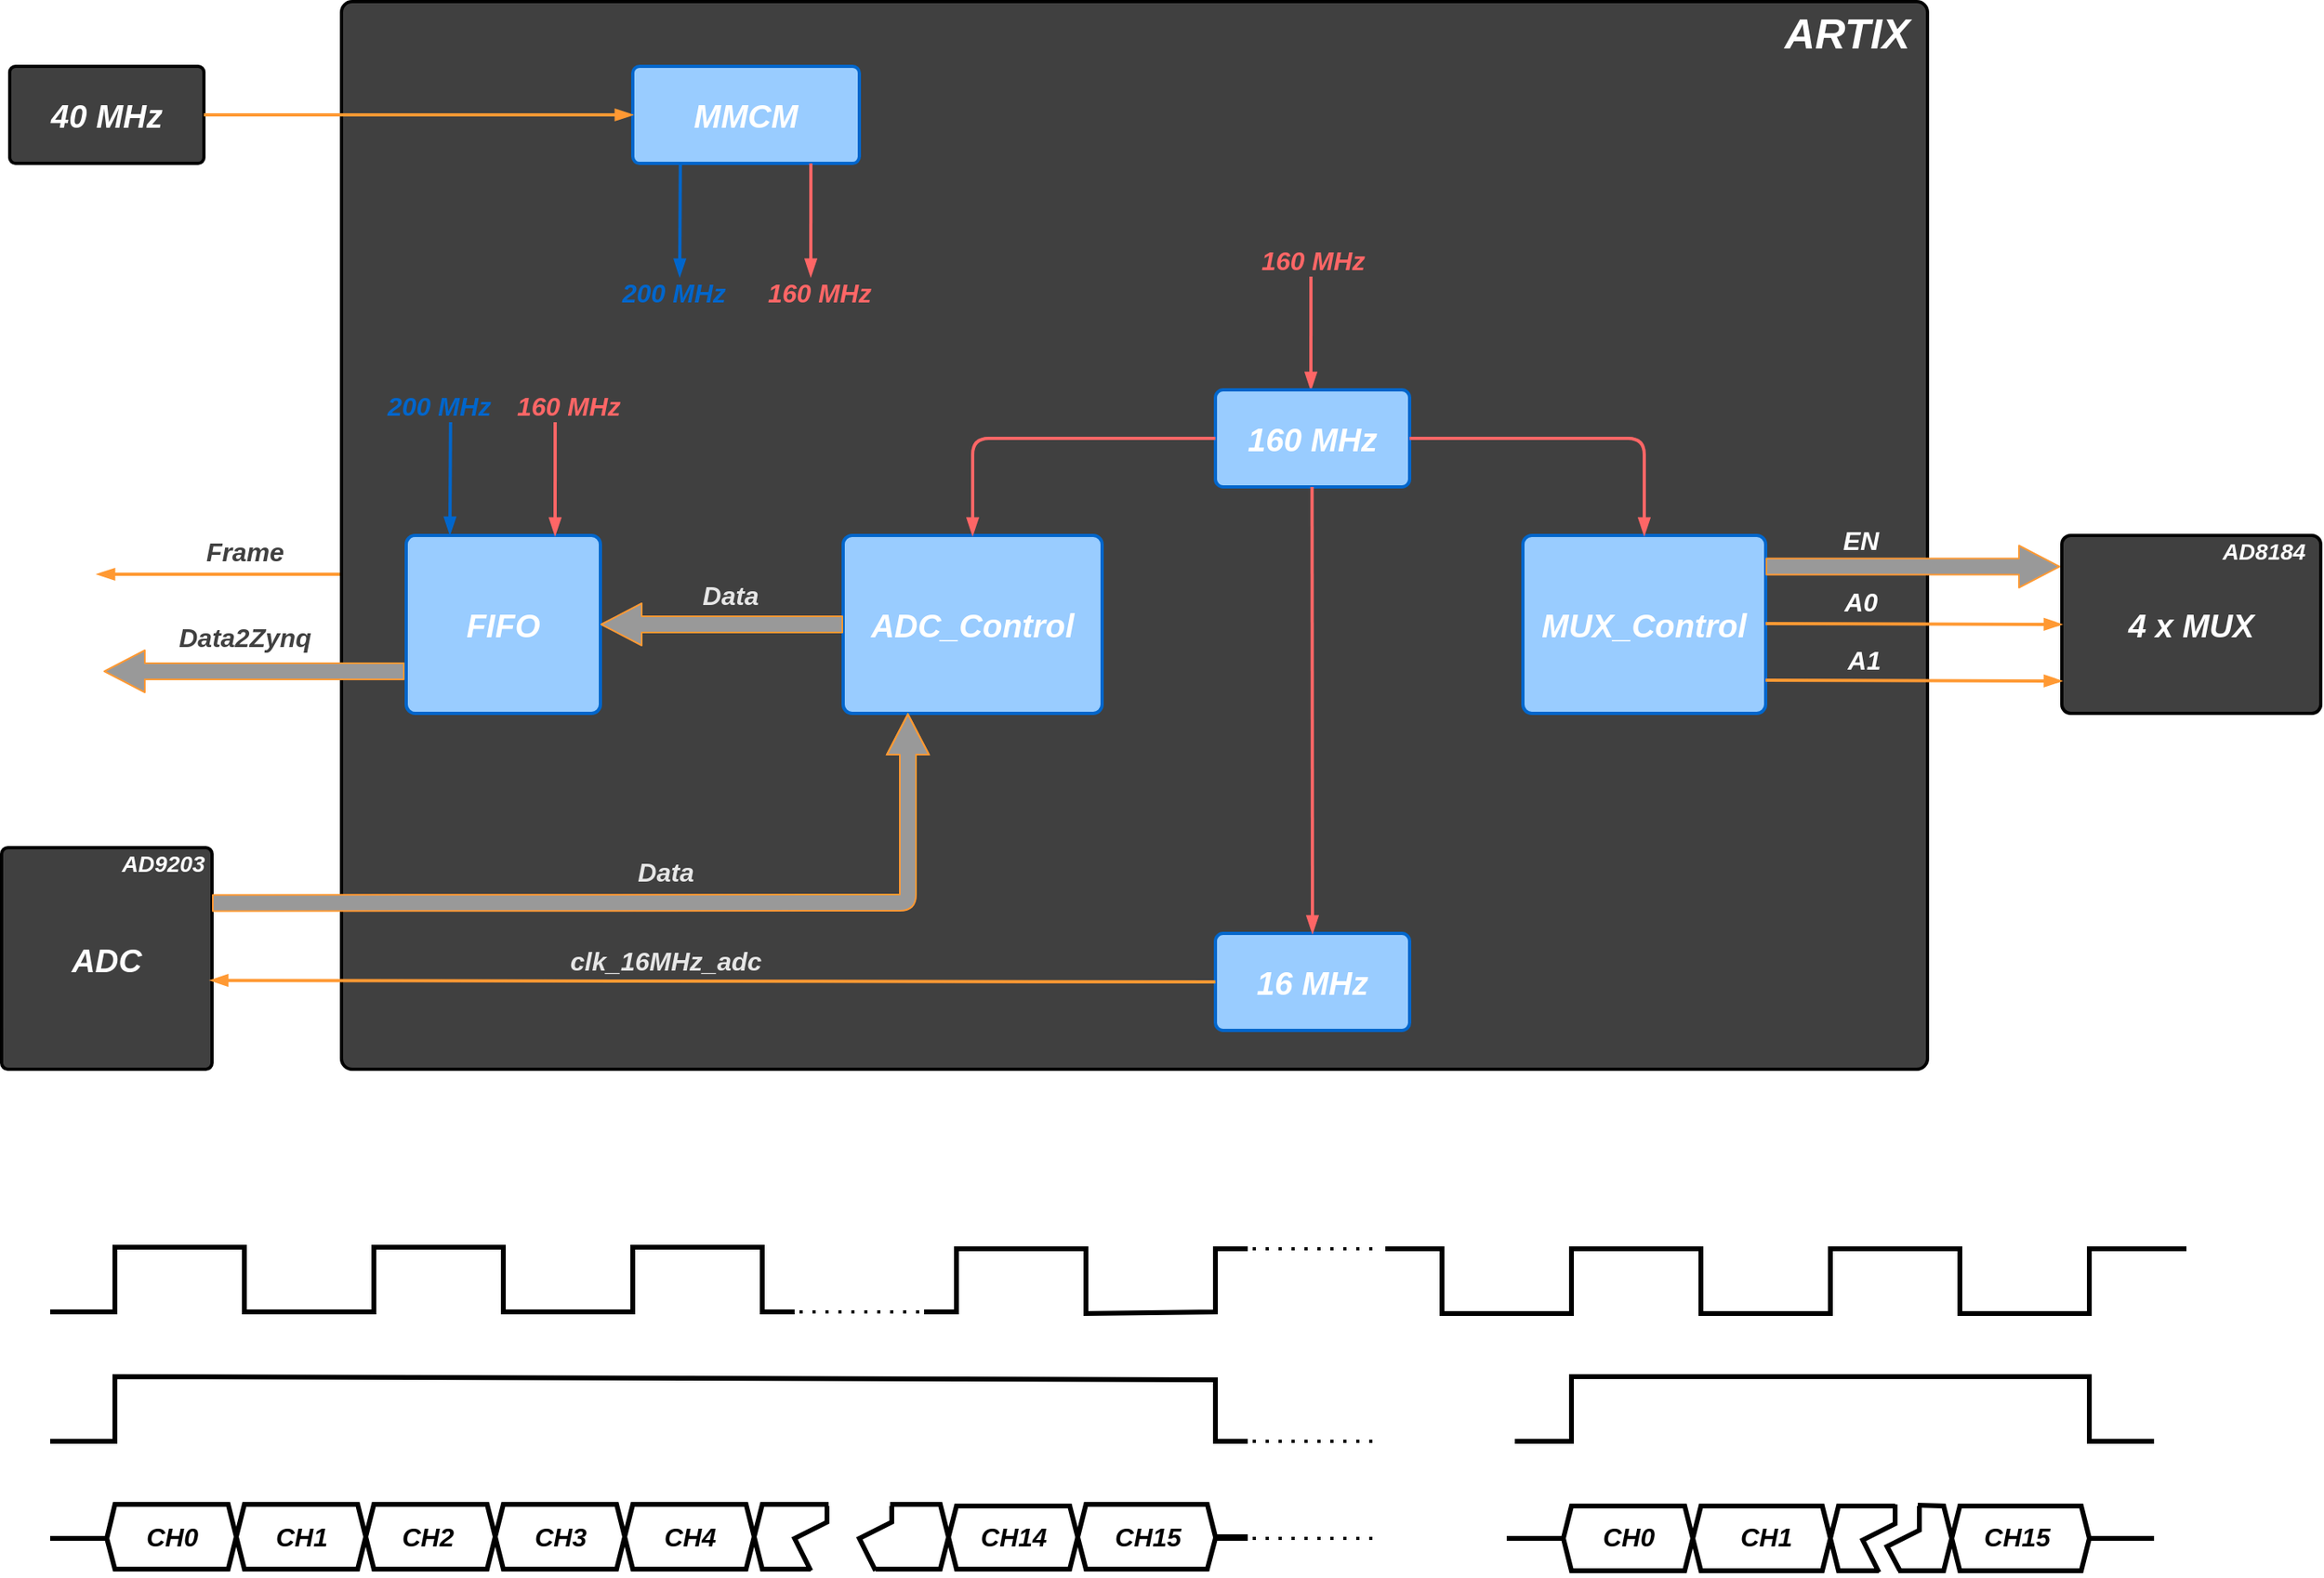 <mxfile version="13.6.5" type="github">
  <diagram name="Page-1" id="90a13364-a465-7bf4-72fc-28e22215d7a0">
    <mxGraphModel dx="356" dy="180" grid="1" gridSize="5" guides="1" tooltips="1" connect="1" arrows="1" fold="1" page="1" pageScale="1.5" pageWidth="1169" pageHeight="826" background="#ffffff" math="0" shadow="0">
      <root>
        <mxCell id="0" style=";html=1;" />
        <mxCell id="1" style=";html=1;" parent="0" />
        <mxCell id="dTF6DqdIlyTkAC6OraM3-1" value="" style="rounded=1;whiteSpace=wrap;html=1;arcSize=1;strokeWidth=2;fillColor=#404040;" vertex="1" parent="1">
          <mxGeometry x="340" y="270" width="980" height="660" as="geometry" />
        </mxCell>
        <mxCell id="dTF6DqdIlyTkAC6OraM3-2" value="&lt;font color=&quot;#ffffff&quot; size=&quot;1&quot;&gt;&lt;b&gt;&lt;i style=&quot;font-size: 20px&quot;&gt;MMCM&lt;/i&gt;&lt;/b&gt;&lt;/font&gt;" style="rounded=1;whiteSpace=wrap;html=1;strokeWidth=2;arcSize=7;fillColor=#99CCFF;strokeColor=#0066CC;" vertex="1" parent="1">
          <mxGeometry x="520" y="310" width="140" height="60" as="geometry" />
        </mxCell>
        <mxCell id="dTF6DqdIlyTkAC6OraM3-3" value="&lt;b&gt;&lt;font color=&quot;#ffffff&quot; size=&quot;1&quot;&gt;&lt;i style=&quot;font-size: 20px&quot;&gt;FIFO&lt;/i&gt;&lt;/font&gt;&lt;/b&gt;" style="rounded=1;whiteSpace=wrap;html=1;strokeWidth=2;glass=0;shadow=0;sketch=0;arcSize=5;strokeColor=#0066CC;fillColor=#99CCFF;" vertex="1" parent="1">
          <mxGeometry x="380" y="600" width="120" height="110" as="geometry" />
        </mxCell>
        <mxCell id="dTF6DqdIlyTkAC6OraM3-4" value="&lt;b&gt;&lt;font color=&quot;#ffffff&quot; size=&quot;1&quot;&gt;&lt;i style=&quot;font-size: 20px&quot;&gt;40 MHz&lt;/i&gt;&lt;/font&gt;&lt;/b&gt;" style="rounded=1;whiteSpace=wrap;html=1;arcSize=6;strokeWidth=2;fillColor=#404040;" vertex="1" parent="1">
          <mxGeometry x="135" y="310" width="120" height="60" as="geometry" />
        </mxCell>
        <mxCell id="dTF6DqdIlyTkAC6OraM3-5" value="&lt;b&gt;&lt;i&gt;&lt;font style=&quot;font-size: 20px&quot; color=&quot;#ffffff&quot;&gt;ADC&lt;/font&gt;&lt;/i&gt;&lt;/b&gt;" style="rounded=1;whiteSpace=wrap;html=1;strokeWidth=2;arcSize=3;fillColor=#404040;" vertex="1" parent="1">
          <mxGeometry x="130" y="793" width="130" height="137" as="geometry" />
        </mxCell>
        <mxCell id="dTF6DqdIlyTkAC6OraM3-6" value="&lt;b&gt;&lt;i&gt;&lt;font style=&quot;font-size: 20px&quot; color=&quot;#ffffff&quot;&gt;ADC_Control&lt;/font&gt;&lt;/i&gt;&lt;/b&gt;" style="rounded=1;whiteSpace=wrap;html=1;arcSize=5;fillColor=#99CCFF;strokeWidth=2;strokeColor=#0066CC;" vertex="1" parent="1">
          <mxGeometry x="650" y="600" width="160" height="110" as="geometry" />
        </mxCell>
        <mxCell id="dTF6DqdIlyTkAC6OraM3-7" value="&lt;font color=&quot;#ffffff&quot; size=&quot;1&quot;&gt;&lt;b&gt;&lt;i style=&quot;font-size: 20px&quot;&gt;MUX_Control&lt;/i&gt;&lt;/b&gt;&lt;/font&gt;" style="rounded=1;whiteSpace=wrap;html=1;strokeWidth=2;strokeColor=#0066CC;fillColor=#99CCFF;arcSize=5;" vertex="1" parent="1">
          <mxGeometry x="1070" y="600" width="150" height="110" as="geometry" />
        </mxCell>
        <mxCell id="dTF6DqdIlyTkAC6OraM3-8" value="&lt;b&gt;&lt;i&gt;&lt;font style=&quot;font-size: 20px&quot; color=&quot;#ffffff&quot;&gt;4 x MUX&lt;/font&gt;&lt;/i&gt;&lt;/b&gt;" style="rounded=1;whiteSpace=wrap;html=1;strokeWidth=2;arcSize=5;fillColor=#404040;" vertex="1" parent="1">
          <mxGeometry x="1403" y="600" width="160" height="110" as="geometry" />
        </mxCell>
        <mxCell id="dTF6DqdIlyTkAC6OraM3-10" value="" style="endArrow=blockThin;html=1;entryX=0;entryY=0.5;entryDx=0;entryDy=0;exitX=1;exitY=0.5;exitDx=0;exitDy=0;strokeWidth=2;endFill=1;strokeColor=#FF9933;" edge="1" parent="1" source="dTF6DqdIlyTkAC6OraM3-4" target="dTF6DqdIlyTkAC6OraM3-2">
          <mxGeometry width="50" height="50" relative="1" as="geometry">
            <mxPoint x="700" y="590" as="sourcePoint" />
            <mxPoint x="750" y="540" as="targetPoint" />
          </mxGeometry>
        </mxCell>
        <mxCell id="dTF6DqdIlyTkAC6OraM3-14" value="" style="endArrow=blockThin;html=1;strokeWidth=2;rounded=1;jumpSize=0;endFill=1;exitX=0.21;exitY=1.009;exitDx=0;exitDy=0;exitPerimeter=0;strokeColor=#0066CC;" edge="1" parent="1" source="dTF6DqdIlyTkAC6OraM3-2">
          <mxGeometry width="50" height="50" relative="1" as="geometry">
            <mxPoint x="550" y="373" as="sourcePoint" />
            <mxPoint x="549" y="440" as="targetPoint" />
          </mxGeometry>
        </mxCell>
        <mxCell id="dTF6DqdIlyTkAC6OraM3-15" value="" style="endArrow=blockThin;html=1;endFill=1;strokeWidth=2;exitX=0.786;exitY=1;exitDx=0;exitDy=0;exitPerimeter=0;fillColor=#f8cecc;strokeColor=#FF6666;" edge="1" parent="1" source="dTF6DqdIlyTkAC6OraM3-2">
          <mxGeometry width="50" height="50" relative="1" as="geometry">
            <mxPoint x="680" y="390" as="sourcePoint" />
            <mxPoint x="630" y="440" as="targetPoint" />
          </mxGeometry>
        </mxCell>
        <mxCell id="dTF6DqdIlyTkAC6OraM3-16" value="&lt;b&gt;&lt;font style=&quot;font-size: 16px&quot; color=&quot;#0066cc&quot;&gt;&lt;i&gt;200 MHz&lt;/i&gt;&lt;/font&gt;&lt;/b&gt;" style="text;html=1;align=center;verticalAlign=middle;resizable=0;points=[];autosize=1;" vertex="1" parent="1">
          <mxGeometry x="505" y="440" width="80" height="20" as="geometry" />
        </mxCell>
        <mxCell id="dTF6DqdIlyTkAC6OraM3-17" value="&lt;font color=&quot;#ff6666&quot; size=&quot;1&quot;&gt;&lt;b style=&quot;font-size: 16px&quot;&gt;&lt;i&gt;160 MHz&lt;/i&gt;&lt;/b&gt;&lt;/font&gt;" style="text;html=1;align=center;verticalAlign=middle;resizable=0;points=[];autosize=1;" vertex="1" parent="1">
          <mxGeometry x="595" y="440" width="80" height="20" as="geometry" />
        </mxCell>
        <mxCell id="dTF6DqdIlyTkAC6OraM3-18" value="" style="endArrow=blockThin;html=1;strokeWidth=2;rounded=1;jumpSize=0;endFill=1;exitX=0.21;exitY=1.009;exitDx=0;exitDy=0;exitPerimeter=0;strokeColor=#0066CC;" edge="1" parent="1">
          <mxGeometry width="50" height="50" relative="1" as="geometry">
            <mxPoint x="407.4" y="530" as="sourcePoint" />
            <mxPoint x="407.0" y="599.46" as="targetPoint" />
          </mxGeometry>
        </mxCell>
        <mxCell id="dTF6DqdIlyTkAC6OraM3-19" value="" style="endArrow=blockThin;html=1;endFill=1;strokeWidth=2;exitX=0.786;exitY=1;exitDx=0;exitDy=0;exitPerimeter=0;fillColor=#f8cecc;strokeColor=#FF6666;" edge="1" parent="1">
          <mxGeometry width="50" height="50" relative="1" as="geometry">
            <mxPoint x="472.04" y="530" as="sourcePoint" />
            <mxPoint x="472" y="600" as="targetPoint" />
          </mxGeometry>
        </mxCell>
        <mxCell id="dTF6DqdIlyTkAC6OraM3-20" value="&lt;b&gt;&lt;font style=&quot;font-size: 16px&quot; color=&quot;#0066cc&quot;&gt;&lt;i&gt;200 MHz&lt;/i&gt;&lt;/font&gt;&lt;/b&gt;" style="text;html=1;align=center;verticalAlign=middle;resizable=0;points=[];autosize=1;" vertex="1" parent="1">
          <mxGeometry x="360" y="510" width="80" height="20" as="geometry" />
        </mxCell>
        <mxCell id="dTF6DqdIlyTkAC6OraM3-21" value="&lt;font color=&quot;#ff6666&quot; size=&quot;1&quot;&gt;&lt;b style=&quot;font-size: 16px&quot;&gt;&lt;i&gt;160 MHz&lt;/i&gt;&lt;/b&gt;&lt;/font&gt;" style="text;html=1;align=center;verticalAlign=middle;resizable=0;points=[];autosize=1;" vertex="1" parent="1">
          <mxGeometry x="440" y="510" width="80" height="20" as="geometry" />
        </mxCell>
        <mxCell id="dTF6DqdIlyTkAC6OraM3-24" value="&lt;b&gt;&lt;i&gt;&lt;font style=&quot;font-size: 16px&quot; color=&quot;#e6e6e6&quot;&gt;Data&lt;/font&gt;&lt;/i&gt;&lt;/b&gt;" style="text;html=1;align=center;verticalAlign=middle;resizable=0;points=[];autosize=1;" vertex="1" parent="1">
          <mxGeometry x="555" y="627" width="50" height="20" as="geometry" />
        </mxCell>
        <mxCell id="dTF6DqdIlyTkAC6OraM3-26" value="" style="endArrow=blockThin;html=1;endFill=1;strokeWidth=2;exitX=0.786;exitY=1;exitDx=0;exitDy=0;exitPerimeter=0;fillColor=#f8cecc;strokeColor=#FF6666;" edge="1" parent="1">
          <mxGeometry width="50" height="50" relative="1" as="geometry">
            <mxPoint x="939.04" y="440" as="sourcePoint" />
            <mxPoint x="939" y="510" as="targetPoint" />
          </mxGeometry>
        </mxCell>
        <mxCell id="dTF6DqdIlyTkAC6OraM3-28" value="&lt;b&gt;&lt;i&gt;&lt;font style=&quot;font-size: 20px&quot; color=&quot;#ffffff&quot;&gt;160 MHz&lt;/font&gt;&lt;/i&gt;&lt;/b&gt;" style="rounded=1;whiteSpace=wrap;html=1;shadow=0;glass=0;sketch=0;strokeWidth=2;arcSize=8;fillColor=#99CCFF;strokeColor=#0066CC;" vertex="1" parent="1">
          <mxGeometry x="880" y="510" width="120" height="60" as="geometry" />
        </mxCell>
        <mxCell id="dTF6DqdIlyTkAC6OraM3-29" value="" style="endArrow=blockThin;html=1;endFill=1;strokeWidth=2;exitX=0;exitY=0.5;exitDx=0;exitDy=0;fillColor=#f8cecc;strokeColor=#FF6666;entryX=0.5;entryY=0;entryDx=0;entryDy=0;" edge="1" parent="1" source="dTF6DqdIlyTkAC6OraM3-28" target="dTF6DqdIlyTkAC6OraM3-6">
          <mxGeometry width="50" height="50" relative="1" as="geometry">
            <mxPoint x="910.04" y="570" as="sourcePoint" />
            <mxPoint x="850" y="651" as="targetPoint" />
            <Array as="points">
              <mxPoint x="730" y="540" />
            </Array>
          </mxGeometry>
        </mxCell>
        <mxCell id="dTF6DqdIlyTkAC6OraM3-30" value="" style="endArrow=blockThin;html=1;endFill=1;strokeWidth=2;exitX=1;exitY=0.5;exitDx=0;exitDy=0;fillColor=#f8cecc;strokeColor=#FF6666;entryX=0.5;entryY=0;entryDx=0;entryDy=0;" edge="1" parent="1" source="dTF6DqdIlyTkAC6OraM3-28" target="dTF6DqdIlyTkAC6OraM3-7">
          <mxGeometry width="50" height="50" relative="1" as="geometry">
            <mxPoint x="1160" y="540" as="sourcePoint" />
            <mxPoint x="1010" y="600" as="targetPoint" />
            <Array as="points">
              <mxPoint x="1145" y="540" />
            </Array>
          </mxGeometry>
        </mxCell>
        <mxCell id="dTF6DqdIlyTkAC6OraM3-31" value="&lt;b&gt;&lt;i&gt;&lt;font style=&quot;font-size: 20px&quot; color=&quot;#ffffff&quot;&gt;16 MHz&lt;/font&gt;&lt;/i&gt;&lt;/b&gt;" style="rounded=1;whiteSpace=wrap;html=1;shadow=0;glass=0;sketch=0;strokeWidth=2;arcSize=8;fillColor=#99CCFF;strokeColor=#0066CC;" vertex="1" parent="1">
          <mxGeometry x="880" y="846" width="120" height="60" as="geometry" />
        </mxCell>
        <mxCell id="dTF6DqdIlyTkAC6OraM3-32" value="" style="endArrow=blockThin;html=1;endFill=1;strokeWidth=2;exitX=0.786;exitY=1;exitDx=0;exitDy=0;exitPerimeter=0;fillColor=#f8cecc;strokeColor=#FF6666;entryX=0.5;entryY=0;entryDx=0;entryDy=0;" edge="1" parent="1" target="dTF6DqdIlyTkAC6OraM3-31">
          <mxGeometry width="50" height="50" relative="1" as="geometry">
            <mxPoint x="939.71" y="570" as="sourcePoint" />
            <mxPoint x="939.67" y="640" as="targetPoint" />
          </mxGeometry>
        </mxCell>
        <mxCell id="dTF6DqdIlyTkAC6OraM3-33" value="" style="endArrow=blockThin;html=1;endFill=1;strokeWidth=2;exitX=0;exitY=0.5;exitDx=0;exitDy=0;fillColor=#f8cecc;entryX=0.992;entryY=0.599;entryDx=0;entryDy=0;entryPerimeter=0;strokeColor=#FF9933;" edge="1" parent="1" source="dTF6DqdIlyTkAC6OraM3-31" target="dTF6DqdIlyTkAC6OraM3-5">
          <mxGeometry width="50" height="50" relative="1" as="geometry">
            <mxPoint x="740" y="710" as="sourcePoint" />
            <mxPoint x="300" y="873" as="targetPoint" />
          </mxGeometry>
        </mxCell>
        <mxCell id="dTF6DqdIlyTkAC6OraM3-34" value="&lt;font color=&quot;#e6e6e6&quot; size=&quot;1&quot;&gt;&lt;b&gt;&lt;i style=&quot;font-size: 16px&quot;&gt;clk_16MHz_adc&lt;/i&gt;&lt;/b&gt;&lt;/font&gt;" style="text;html=1;align=center;verticalAlign=middle;resizable=0;points=[];autosize=1;" vertex="1" parent="1">
          <mxGeometry x="475" y="853" width="130" height="20" as="geometry" />
        </mxCell>
        <mxCell id="dTF6DqdIlyTkAC6OraM3-35" value="&lt;b&gt;&lt;i&gt;&lt;font style=&quot;font-size: 16px&quot; color=&quot;#e6e6e6&quot;&gt;Data&lt;/font&gt;&lt;/i&gt;&lt;/b&gt;" style="text;html=1;align=center;verticalAlign=middle;resizable=0;points=[];autosize=1;" vertex="1" parent="1">
          <mxGeometry x="515" y="798" width="50" height="20" as="geometry" />
        </mxCell>
        <mxCell id="dTF6DqdIlyTkAC6OraM3-36" value="&lt;b&gt;&lt;i&gt;&lt;font style=&quot;font-size: 14px&quot; color=&quot;#ffffff&quot;&gt;AD8184&lt;/font&gt;&lt;/i&gt;&lt;/b&gt;" style="text;html=1;strokeColor=none;fillColor=none;align=center;verticalAlign=middle;whiteSpace=wrap;rounded=0;shadow=0;glass=0;sketch=0;" vertex="1" parent="1">
          <mxGeometry x="1493" y="600" width="70" height="20" as="geometry" />
        </mxCell>
        <mxCell id="dTF6DqdIlyTkAC6OraM3-38" value="&lt;b&gt;&lt;i&gt;&lt;font style=&quot;font-size: 14px&quot; color=&quot;#ffffff&quot;&gt;AD9203&lt;/font&gt;&lt;/i&gt;&lt;/b&gt;" style="text;html=1;strokeColor=none;fillColor=none;align=center;verticalAlign=middle;whiteSpace=wrap;rounded=0;shadow=0;glass=0;sketch=0;" vertex="1" parent="1">
          <mxGeometry x="200" y="793" width="60" height="20" as="geometry" />
        </mxCell>
        <mxCell id="dTF6DqdIlyTkAC6OraM3-39" value="&lt;font color=&quot;#ff6666&quot; size=&quot;1&quot;&gt;&lt;b style=&quot;font-size: 16px&quot;&gt;&lt;i&gt;160 MHz&lt;/i&gt;&lt;/b&gt;&lt;/font&gt;" style="text;html=1;align=center;verticalAlign=middle;resizable=0;points=[];autosize=1;" vertex="1" parent="1">
          <mxGeometry x="900" y="420" width="80" height="20" as="geometry" />
        </mxCell>
        <mxCell id="dTF6DqdIlyTkAC6OraM3-41" value="" style="endArrow=blockThin;html=1;endFill=1;strokeWidth=2;fillColor=#f8cecc;exitX=1;exitY=0.164;exitDx=0;exitDy=0;exitPerimeter=0;entryX=0;entryY=0.5;entryDx=0;entryDy=0;strokeColor=#FF9933;" edge="1" parent="1" target="dTF6DqdIlyTkAC6OraM3-8">
          <mxGeometry width="50" height="50" relative="1" as="geometry">
            <mxPoint x="1220" y="654.5" as="sourcePoint" />
            <mxPoint x="1400" y="655" as="targetPoint" />
          </mxGeometry>
        </mxCell>
        <mxCell id="dTF6DqdIlyTkAC6OraM3-43" value="&lt;b&gt;&lt;i&gt;&lt;font style=&quot;font-size: 16px&quot; color=&quot;#ffffff&quot;&gt;EN&lt;/font&gt;&lt;/i&gt;&lt;/b&gt;" style="text;html=1;strokeColor=none;fillColor=none;align=center;verticalAlign=middle;whiteSpace=wrap;rounded=0;shadow=0;glass=0;sketch=0;" vertex="1" parent="1">
          <mxGeometry x="1259" y="593" width="40" height="20" as="geometry" />
        </mxCell>
        <mxCell id="dTF6DqdIlyTkAC6OraM3-44" value="&lt;b&gt;&lt;i&gt;&lt;font style=&quot;font-size: 16px&quot; color=&quot;#ffffff&quot;&gt;A0&lt;/font&gt;&lt;/i&gt;&lt;/b&gt;" style="text;html=1;strokeColor=none;fillColor=none;align=center;verticalAlign=middle;whiteSpace=wrap;rounded=0;shadow=0;glass=0;sketch=0;" vertex="1" parent="1">
          <mxGeometry x="1259" y="631" width="40" height="20" as="geometry" />
        </mxCell>
        <mxCell id="dTF6DqdIlyTkAC6OraM3-45" value="&lt;b&gt;&lt;i&gt;&lt;font style=&quot;font-size: 16px&quot; color=&quot;#ffffff&quot;&gt;A1&lt;/font&gt;&lt;/i&gt;&lt;/b&gt;" style="text;html=1;strokeColor=none;fillColor=none;align=center;verticalAlign=middle;whiteSpace=wrap;rounded=0;shadow=0;glass=0;sketch=0;" vertex="1" parent="1">
          <mxGeometry x="1261" y="667" width="40" height="20" as="geometry" />
        </mxCell>
        <mxCell id="dTF6DqdIlyTkAC6OraM3-48" value="" style="endArrow=blockThin;html=1;endFill=1;strokeWidth=2;fillColor=#f8cecc;exitX=1;exitY=0.164;exitDx=0;exitDy=0;exitPerimeter=0;entryX=0;entryY=0.5;entryDx=0;entryDy=0;strokeColor=#FF9933;" edge="1" parent="1">
          <mxGeometry width="50" height="50" relative="1" as="geometry">
            <mxPoint x="1220" y="689.5" as="sourcePoint" />
            <mxPoint x="1403" y="690" as="targetPoint" />
          </mxGeometry>
        </mxCell>
        <mxCell id="dTF6DqdIlyTkAC6OraM3-52" value="&lt;b&gt;&lt;i&gt;&lt;font style=&quot;font-size: 16px&quot; color=&quot;#404040&quot;&gt;Data2Zynq&lt;/font&gt;&lt;/i&gt;&lt;/b&gt;" style="text;html=1;align=center;verticalAlign=middle;resizable=0;points=[];autosize=1;" vertex="1" parent="1">
          <mxGeometry x="234" y="653" width="92" height="19" as="geometry" />
        </mxCell>
        <mxCell id="dTF6DqdIlyTkAC6OraM3-61" value="&lt;font color=&quot;#ffffff&quot; size=&quot;1&quot;&gt;&lt;i style=&quot;font-size: 26px&quot;&gt;ARTIX&lt;/i&gt;&lt;/font&gt;" style="text;strokeColor=none;fillColor=none;html=1;fontSize=24;fontStyle=1;verticalAlign=middle;align=center;rounded=1;shadow=0;glass=0;dashed=1;dashPattern=1 1;sketch=0;" vertex="1" parent="1">
          <mxGeometry x="1220" y="270" width="100" height="40" as="geometry" />
        </mxCell>
        <mxCell id="dTF6DqdIlyTkAC6OraM3-63" value="" style="endArrow=blockThin;html=1;strokeWidth=2;exitX=0;exitY=0.5;exitDx=0;exitDy=0;endFill=1;strokeColor=#FF9933;" edge="1" parent="1">
          <mxGeometry width="50" height="50" relative="1" as="geometry">
            <mxPoint x="339" y="624" as="sourcePoint" />
            <mxPoint x="189" y="624" as="targetPoint" />
          </mxGeometry>
        </mxCell>
        <mxCell id="dTF6DqdIlyTkAC6OraM3-65" value="" style="shape=flexArrow;endArrow=block;html=1;strokeWidth=1;exitX=1;exitY=0.25;exitDx=0;exitDy=0;entryX=0.25;entryY=1;entryDx=0;entryDy=0;sketch=0;shadow=0;endFill=0;startArrow=none;startFill=0;endWidth=15;endSize=8;fillColor=#999999;strokeColor=#FF9933;" edge="1" parent="1" source="dTF6DqdIlyTkAC6OraM3-5" target="dTF6DqdIlyTkAC6OraM3-6">
          <mxGeometry width="50" height="50" relative="1" as="geometry">
            <mxPoint x="666" y="891" as="sourcePoint" />
            <mxPoint x="806" y="759" as="targetPoint" />
            <Array as="points">
              <mxPoint x="690" y="827" />
            </Array>
          </mxGeometry>
        </mxCell>
        <mxCell id="dTF6DqdIlyTkAC6OraM3-66" value="" style="shape=flexArrow;endArrow=block;html=1;strokeWidth=1;exitX=1;exitY=0.25;exitDx=0;exitDy=0;sketch=0;shadow=0;endFill=0;startArrow=none;startFill=0;endWidth=15;endSize=8;entryX=-0.006;entryY=0.175;entryDx=0;entryDy=0;entryPerimeter=0;strokeColor=#FF9933;fillColor=#999999;" edge="1" parent="1" target="dTF6DqdIlyTkAC6OraM3-8">
          <mxGeometry width="50" height="50" relative="1" as="geometry">
            <mxPoint x="1220" y="619.25" as="sourcePoint" />
            <mxPoint x="1378" y="546" as="targetPoint" />
            <Array as="points" />
          </mxGeometry>
        </mxCell>
        <mxCell id="dTF6DqdIlyTkAC6OraM3-67" value="" style="shape=flexArrow;endArrow=block;html=1;strokeWidth=1;exitX=0;exitY=0.5;exitDx=0;exitDy=0;sketch=0;shadow=0;endFill=0;startArrow=none;startFill=0;endWidth=15;endSize=8;entryX=1;entryY=0.5;entryDx=0;entryDy=0;fillColor=#999999;strokeColor=#FF9933;" edge="1" parent="1" source="dTF6DqdIlyTkAC6OraM3-6" target="dTF6DqdIlyTkAC6OraM3-3">
          <mxGeometry width="50" height="50" relative="1" as="geometry">
            <mxPoint x="520" y="695" as="sourcePoint" />
            <mxPoint x="702.04" y="695" as="targetPoint" />
            <Array as="points" />
          </mxGeometry>
        </mxCell>
        <mxCell id="dTF6DqdIlyTkAC6OraM3-68" value="" style="shape=flexArrow;endArrow=block;html=1;strokeWidth=1;sketch=0;shadow=0;endFill=0;startArrow=none;startFill=0;endWidth=15;endSize=8;fillColor=#999999;strokeColor=#FF9933;" edge="1" parent="1">
          <mxGeometry width="50" height="50" relative="1" as="geometry">
            <mxPoint x="379" y="684" as="sourcePoint" />
            <mxPoint x="193" y="684" as="targetPoint" />
            <Array as="points" />
          </mxGeometry>
        </mxCell>
        <mxCell id="dTF6DqdIlyTkAC6OraM3-70" value="&lt;font color=&quot;#404040&quot;&gt;&lt;span style=&quot;font-size: 16px&quot;&gt;&lt;b&gt;&lt;i&gt;Frame&lt;br&gt;&lt;/i&gt;&lt;/b&gt;&lt;/span&gt;&lt;/font&gt;" style="text;html=1;align=center;verticalAlign=middle;resizable=0;points=[];autosize=1;" vertex="1" parent="1">
          <mxGeometry x="251" y="600" width="58" height="19" as="geometry" />
        </mxCell>
        <mxCell id="dTF6DqdIlyTkAC6OraM3-80" value="" style="endArrow=none;html=1;strokeWidth=3;fontSize=16;endFill=0;shadow=0;fillColor=#999999;jumpStyle=gap;sketch=0;rounded=0;" edge="1" parent="1">
          <mxGeometry width="50" height="50" relative="1" as="geometry">
            <mxPoint x="160" y="1080" as="sourcePoint" />
            <mxPoint x="620" y="1080" as="targetPoint" />
            <Array as="points">
              <mxPoint x="200" y="1080" />
              <mxPoint x="200" y="1040" />
              <mxPoint x="240" y="1040" />
              <mxPoint x="280" y="1040" />
              <mxPoint x="280" y="1080" />
              <mxPoint x="320" y="1080" />
              <mxPoint x="360" y="1080" />
              <mxPoint x="360" y="1040" />
              <mxPoint x="400" y="1040" />
              <mxPoint x="440" y="1040" />
              <mxPoint x="440" y="1080" />
              <mxPoint x="520" y="1080" />
              <mxPoint x="520" y="1040" />
              <mxPoint x="560" y="1040" />
              <mxPoint x="600" y="1040" />
              <mxPoint x="600" y="1080" />
              <mxPoint x="620" y="1080" />
            </Array>
          </mxGeometry>
        </mxCell>
        <mxCell id="dTF6DqdIlyTkAC6OraM3-81" value="" style="endArrow=none;html=1;strokeColor=#000000;strokeWidth=3;fontSize=16;rounded=0;shadow=0;fillColor=#999999;" edge="1" parent="1">
          <mxGeometry width="50" height="50" relative="1" as="geometry">
            <mxPoint x="160" y="1160" as="sourcePoint" />
            <mxPoint x="900" y="1160" as="targetPoint" />
            <Array as="points">
              <mxPoint x="200" y="1160" />
              <mxPoint x="200" y="1120" />
              <mxPoint x="880" y="1122" />
              <mxPoint x="880" y="1160" />
            </Array>
          </mxGeometry>
        </mxCell>
        <mxCell id="dTF6DqdIlyTkAC6OraM3-83" value="" style="endArrow=none;html=1;strokeColor=#000000;strokeWidth=3;fontSize=16;rounded=0;shadow=0;fillColor=#999999;" edge="1" parent="1">
          <mxGeometry width="50" height="50" relative="1" as="geometry">
            <mxPoint x="160" y="1220" as="sourcePoint" />
            <mxPoint x="641" y="1199" as="targetPoint" />
            <Array as="points">
              <mxPoint x="195" y="1220" />
              <mxPoint x="200" y="1239" />
              <mxPoint x="220" y="1239" />
              <mxPoint x="270" y="1239" />
              <mxPoint x="280" y="1199" />
              <mxPoint x="350" y="1199" />
              <mxPoint x="360" y="1239" />
              <mxPoint x="430" y="1239" />
              <mxPoint x="440" y="1199" />
              <mxPoint x="510" y="1199" />
              <mxPoint x="520" y="1239" />
              <mxPoint x="590" y="1239" />
              <mxPoint x="600" y="1199" />
            </Array>
          </mxGeometry>
        </mxCell>
        <mxCell id="dTF6DqdIlyTkAC6OraM3-84" value="" style="endArrow=none;html=1;strokeColor=#000000;strokeWidth=3;fontSize=16;rounded=0;shadow=0;fillColor=#999999;" edge="1" parent="1">
          <mxGeometry width="50" height="50" relative="1" as="geometry">
            <mxPoint x="160" y="1220" as="sourcePoint" />
            <mxPoint x="630" y="1239" as="targetPoint" />
            <Array as="points">
              <mxPoint x="195" y="1220" />
              <mxPoint x="200" y="1199" />
              <mxPoint x="270" y="1199" />
              <mxPoint x="280" y="1239" />
              <mxPoint x="350" y="1239" />
              <mxPoint x="360" y="1199" />
              <mxPoint x="430" y="1199" />
              <mxPoint x="440" y="1239" />
              <mxPoint x="510" y="1239" />
              <mxPoint x="520" y="1199" />
              <mxPoint x="590" y="1199" />
              <mxPoint x="600" y="1239" />
              <mxPoint x="630" y="1239" />
            </Array>
          </mxGeometry>
        </mxCell>
        <mxCell id="dTF6DqdIlyTkAC6OraM3-89" value="&lt;b&gt;&lt;i&gt;&lt;font style=&quot;font-size: 16px&quot;&gt;CH0&lt;/font&gt;&lt;/i&gt;&lt;/b&gt;" style="text;html=1;align=center;verticalAlign=middle;resizable=0;points=[];autosize=1;" vertex="1" parent="1">
          <mxGeometry x="210" y="1209" width="50" height="20" as="geometry" />
        </mxCell>
        <mxCell id="dTF6DqdIlyTkAC6OraM3-90" value="&lt;b&gt;&lt;i&gt;&lt;font style=&quot;font-size: 16px&quot;&gt;CH1&lt;/font&gt;&lt;/i&gt;&lt;/b&gt;" style="text;html=1;align=center;verticalAlign=middle;resizable=0;points=[];autosize=1;" vertex="1" parent="1">
          <mxGeometry x="290" y="1209" width="50" height="20" as="geometry" />
        </mxCell>
        <mxCell id="dTF6DqdIlyTkAC6OraM3-91" value="&lt;b&gt;&lt;i&gt;&lt;font style=&quot;font-size: 16px&quot;&gt;CH2&lt;/font&gt;&lt;/i&gt;&lt;/b&gt;" style="text;html=1;align=center;verticalAlign=middle;resizable=0;points=[];autosize=1;" vertex="1" parent="1">
          <mxGeometry x="368" y="1209" width="50" height="20" as="geometry" />
        </mxCell>
        <mxCell id="dTF6DqdIlyTkAC6OraM3-92" value="&lt;b&gt;&lt;i&gt;&lt;font style=&quot;font-size: 16px&quot;&gt;CH3&lt;/font&gt;&lt;/i&gt;&lt;/b&gt;" style="text;html=1;align=center;verticalAlign=middle;resizable=0;points=[];autosize=1;" vertex="1" parent="1">
          <mxGeometry x="450" y="1209" width="50" height="20" as="geometry" />
        </mxCell>
        <mxCell id="dTF6DqdIlyTkAC6OraM3-93" value="&lt;b&gt;&lt;i&gt;&lt;font style=&quot;font-size: 16px&quot;&gt;CH4&lt;/font&gt;&lt;/i&gt;&lt;/b&gt;" style="text;html=1;align=center;verticalAlign=middle;resizable=0;points=[];autosize=1;" vertex="1" parent="1">
          <mxGeometry x="530" y="1209" width="50" height="20" as="geometry" />
        </mxCell>
        <mxCell id="dTF6DqdIlyTkAC6OraM3-95" value="" style="endArrow=none;html=1;shadow=0;strokeWidth=3;fillColor=#999999;rounded=0;" edge="1" parent="1">
          <mxGeometry width="50" height="50" relative="1" as="geometry">
            <mxPoint x="630" y="1240" as="sourcePoint" />
            <mxPoint x="640" y="1200" as="targetPoint" />
            <Array as="points">
              <mxPoint x="620" y="1220" />
              <mxPoint x="640" y="1210" />
            </Array>
          </mxGeometry>
        </mxCell>
        <mxCell id="dTF6DqdIlyTkAC6OraM3-96" value="" style="endArrow=none;dashed=1;html=1;dashPattern=1 3;strokeWidth=2;shadow=0;fillColor=#999999;" edge="1" parent="1">
          <mxGeometry width="50" height="50" relative="1" as="geometry">
            <mxPoint x="623" y="1080" as="sourcePoint" />
            <mxPoint x="700" y="1080" as="targetPoint" />
          </mxGeometry>
        </mxCell>
        <mxCell id="dTF6DqdIlyTkAC6OraM3-97" value="" style="endArrow=none;html=1;shadow=0;strokeColor=#000000;strokeWidth=3;fillColor=#999999;rounded=0;" edge="1" parent="1">
          <mxGeometry width="50" height="50" relative="1" as="geometry">
            <mxPoint x="700" y="1080" as="sourcePoint" />
            <mxPoint x="900" y="1041" as="targetPoint" />
            <Array as="points">
              <mxPoint x="720" y="1080" />
              <mxPoint x="720" y="1041" />
              <mxPoint x="800" y="1041" />
              <mxPoint x="800" y="1081" />
              <mxPoint x="880" y="1080" />
              <mxPoint x="880" y="1041" />
            </Array>
          </mxGeometry>
        </mxCell>
        <mxCell id="dTF6DqdIlyTkAC6OraM3-98" value="" style="endArrow=none;html=1;shadow=0;strokeColor=#000000;strokeWidth=3;fillColor=#999999;rounded=0;" edge="1" parent="1">
          <mxGeometry width="50" height="50" relative="1" as="geometry">
            <mxPoint x="679" y="1199" as="sourcePoint" />
            <mxPoint x="900" y="1219" as="targetPoint" />
            <Array as="points">
              <mxPoint x="710" y="1199" />
              <mxPoint x="720" y="1239" />
              <mxPoint x="790" y="1239" />
              <mxPoint x="800" y="1199" />
              <mxPoint x="875" y="1199" />
              <mxPoint x="880" y="1219" />
              <mxPoint x="900" y="1219" />
            </Array>
          </mxGeometry>
        </mxCell>
        <mxCell id="dTF6DqdIlyTkAC6OraM3-99" value="" style="endArrow=none;html=1;shadow=0;strokeWidth=1;fillColor=#999999;strokeColor=none;rounded=0;" edge="1" parent="1">
          <mxGeometry width="50" height="50" relative="1" as="geometry">
            <mxPoint x="690" y="1239" as="sourcePoint" />
            <mxPoint x="830" y="1220" as="targetPoint" />
            <Array as="points">
              <mxPoint x="710" y="1200" />
              <mxPoint x="740" y="1200" />
            </Array>
          </mxGeometry>
        </mxCell>
        <mxCell id="dTF6DqdIlyTkAC6OraM3-100" value="" style="endArrow=none;html=1;shadow=0;strokeColor=#000000;strokeWidth=3;fillColor=#999999;rounded=0;" edge="1" parent="1">
          <mxGeometry width="50" height="50" relative="1" as="geometry">
            <mxPoint x="670" y="1239" as="sourcePoint" />
            <mxPoint x="900" y="1220" as="targetPoint" />
            <Array as="points">
              <mxPoint x="710" y="1239" />
              <mxPoint x="720" y="1200" />
              <mxPoint x="790" y="1200" />
              <mxPoint x="800" y="1239" />
              <mxPoint x="875" y="1239" />
              <mxPoint x="880" y="1220" />
            </Array>
          </mxGeometry>
        </mxCell>
        <mxCell id="dTF6DqdIlyTkAC6OraM3-101" value="" style="endArrow=none;html=1;shadow=0;strokeWidth=3;fillColor=#999999;rounded=0;" edge="1" parent="1">
          <mxGeometry width="50" height="50" relative="1" as="geometry">
            <mxPoint x="670" y="1240" as="sourcePoint" />
            <mxPoint x="680" y="1200" as="targetPoint" />
            <Array as="points">
              <mxPoint x="660" y="1220" />
              <mxPoint x="680" y="1210" />
            </Array>
          </mxGeometry>
        </mxCell>
        <mxCell id="dTF6DqdIlyTkAC6OraM3-102" value="&lt;b&gt;&lt;i&gt;&lt;font style=&quot;font-size: 16px&quot;&gt;CH14&lt;/font&gt;&lt;/i&gt;&lt;/b&gt;" style="text;html=1;align=center;verticalAlign=middle;resizable=0;points=[];autosize=1;" vertex="1" parent="1">
          <mxGeometry x="725" y="1209" width="60" height="20" as="geometry" />
        </mxCell>
        <mxCell id="dTF6DqdIlyTkAC6OraM3-103" value="&lt;b&gt;&lt;i&gt;&lt;font style=&quot;font-size: 16px&quot;&gt;CH15&lt;/font&gt;&lt;/i&gt;&lt;/b&gt;" style="text;html=1;align=center;verticalAlign=middle;resizable=0;points=[];autosize=1;" vertex="1" parent="1">
          <mxGeometry x="808" y="1209" width="60" height="20" as="geometry" />
        </mxCell>
        <mxCell id="dTF6DqdIlyTkAC6OraM3-104" value="" style="endArrow=none;dashed=1;html=1;dashPattern=1 3;strokeWidth=2;shadow=0;fillColor=#999999;" edge="1" parent="1">
          <mxGeometry width="50" height="50" relative="1" as="geometry">
            <mxPoint x="903" y="1041" as="sourcePoint" />
            <mxPoint x="980" y="1041" as="targetPoint" />
          </mxGeometry>
        </mxCell>
        <mxCell id="dTF6DqdIlyTkAC6OraM3-105" value="" style="endArrow=none;dashed=1;html=1;dashPattern=1 3;strokeWidth=2;shadow=0;fillColor=#999999;" edge="1" parent="1">
          <mxGeometry width="50" height="50" relative="1" as="geometry">
            <mxPoint x="903" y="1160" as="sourcePoint" />
            <mxPoint x="980" y="1160" as="targetPoint" />
          </mxGeometry>
        </mxCell>
        <mxCell id="dTF6DqdIlyTkAC6OraM3-106" value="" style="endArrow=none;dashed=1;html=1;dashPattern=1 3;strokeWidth=2;shadow=0;fillColor=#999999;" edge="1" parent="1">
          <mxGeometry width="50" height="50" relative="1" as="geometry">
            <mxPoint x="903" y="1220" as="sourcePoint" />
            <mxPoint x="980" y="1220" as="targetPoint" />
          </mxGeometry>
        </mxCell>
        <mxCell id="dTF6DqdIlyTkAC6OraM3-107" value="" style="endArrow=none;html=1;shadow=0;strokeWidth=3;fillColor=#999999;fontSize=16;rounded=0;" edge="1" parent="1">
          <mxGeometry width="50" height="50" relative="1" as="geometry">
            <mxPoint x="1065" y="1160" as="sourcePoint" />
            <mxPoint x="1460" y="1160" as="targetPoint" />
            <Array as="points">
              <mxPoint x="1100" y="1160" />
              <mxPoint x="1100" y="1120" />
              <mxPoint x="1420" y="1120" />
              <mxPoint x="1420" y="1160" />
            </Array>
          </mxGeometry>
        </mxCell>
        <mxCell id="dTF6DqdIlyTkAC6OraM3-109" value="" style="endArrow=none;html=1;shadow=0;strokeWidth=3;fillColor=#999999;fontSize=16;rounded=0;" edge="1" parent="1">
          <mxGeometry width="50" height="50" relative="1" as="geometry">
            <mxPoint x="985" y="1041" as="sourcePoint" />
            <mxPoint x="1480" y="1041" as="targetPoint" />
            <Array as="points">
              <mxPoint x="1020" y="1041" />
              <mxPoint x="1020" y="1081" />
              <mxPoint x="1100" y="1081" />
              <mxPoint x="1100" y="1041" />
              <mxPoint x="1180" y="1041" />
              <mxPoint x="1180" y="1081" />
              <mxPoint x="1260" y="1081" />
              <mxPoint x="1260" y="1041" />
              <mxPoint x="1340" y="1041" />
              <mxPoint x="1340" y="1081" />
              <mxPoint x="1420" y="1081" />
              <mxPoint x="1420" y="1041" />
            </Array>
          </mxGeometry>
        </mxCell>
        <mxCell id="dTF6DqdIlyTkAC6OraM3-110" value="" style="endArrow=none;html=1;shadow=0;strokeWidth=3;fillColor=#999999;fontSize=16;rounded=0;" edge="1" parent="1">
          <mxGeometry width="50" height="50" relative="1" as="geometry">
            <mxPoint x="1060" y="1220" as="sourcePoint" />
            <mxPoint x="1300" y="1200" as="targetPoint" />
            <Array as="points">
              <mxPoint x="1095" y="1220" />
              <mxPoint x="1100" y="1200" />
              <mxPoint x="1170" y="1200" />
              <mxPoint x="1180" y="1240" />
              <mxPoint x="1255" y="1240" />
              <mxPoint x="1265" y="1200" />
            </Array>
          </mxGeometry>
        </mxCell>
        <mxCell id="dTF6DqdIlyTkAC6OraM3-111" value="" style="endArrow=none;html=1;shadow=0;strokeWidth=3;fillColor=#999999;fontSize=16;rounded=0;" edge="1" parent="1">
          <mxGeometry width="50" height="50" relative="1" as="geometry">
            <mxPoint x="1060" y="1220" as="sourcePoint" />
            <mxPoint x="1290" y="1240" as="targetPoint" />
            <Array as="points">
              <mxPoint x="1095" y="1220" />
              <mxPoint x="1100" y="1240" />
              <mxPoint x="1170" y="1240" />
              <mxPoint x="1180" y="1200" />
              <mxPoint x="1255" y="1200" />
              <mxPoint x="1265" y="1240" />
            </Array>
          </mxGeometry>
        </mxCell>
        <mxCell id="dTF6DqdIlyTkAC6OraM3-112" value="" style="endArrow=none;html=1;shadow=0;strokeWidth=3;fillColor=#999999;rounded=0;" edge="1" parent="1">
          <mxGeometry width="50" height="50" relative="1" as="geometry">
            <mxPoint x="1290" y="1241" as="sourcePoint" />
            <mxPoint x="1300" y="1199" as="targetPoint" />
            <Array as="points">
              <mxPoint x="1280" y="1221" />
              <mxPoint x="1300" y="1211" />
            </Array>
          </mxGeometry>
        </mxCell>
        <mxCell id="dTF6DqdIlyTkAC6OraM3-113" value="" style="endArrow=none;html=1;shadow=0;strokeWidth=3;fillColor=#999999;rounded=0;" edge="1" parent="1">
          <mxGeometry width="50" height="50" relative="1" as="geometry">
            <mxPoint x="1303" y="1240" as="sourcePoint" />
            <mxPoint x="1315" y="1200" as="targetPoint" />
            <Array as="points">
              <mxPoint x="1295" y="1225" />
              <mxPoint x="1315" y="1215" />
            </Array>
          </mxGeometry>
        </mxCell>
        <mxCell id="dTF6DqdIlyTkAC6OraM3-114" value="" style="endArrow=none;html=1;shadow=0;strokeWidth=3;fillColor=#999999;fontSize=16;rounded=0;" edge="1" parent="1">
          <mxGeometry width="50" height="50" relative="1" as="geometry">
            <mxPoint x="1314" y="1199.5" as="sourcePoint" />
            <mxPoint x="1460" y="1220" as="targetPoint" />
            <Array as="points">
              <mxPoint x="1330" y="1200" />
              <mxPoint x="1340" y="1240" />
              <mxPoint x="1415" y="1240" />
              <mxPoint x="1420" y="1220" />
            </Array>
          </mxGeometry>
        </mxCell>
        <mxCell id="dTF6DqdIlyTkAC6OraM3-115" value="" style="endArrow=none;html=1;shadow=0;strokeWidth=3;fillColor=#999999;fontSize=16;rounded=0;" edge="1" parent="1">
          <mxGeometry width="50" height="50" relative="1" as="geometry">
            <mxPoint x="1302" y="1240" as="sourcePoint" />
            <mxPoint x="1460" y="1220" as="targetPoint" />
            <Array as="points">
              <mxPoint x="1330" y="1240" />
              <mxPoint x="1340" y="1200" />
              <mxPoint x="1415" y="1200" />
              <mxPoint x="1420" y="1220" />
            </Array>
          </mxGeometry>
        </mxCell>
        <mxCell id="dTF6DqdIlyTkAC6OraM3-116" value="&lt;b&gt;&lt;i&gt;&lt;font style=&quot;font-size: 16px&quot;&gt;CH0&lt;/font&gt;&lt;/i&gt;&lt;/b&gt;" style="text;html=1;align=center;verticalAlign=middle;resizable=0;points=[];autosize=1;" vertex="1" parent="1">
          <mxGeometry x="1110" y="1209" width="50" height="20" as="geometry" />
        </mxCell>
        <mxCell id="dTF6DqdIlyTkAC6OraM3-117" value="&lt;b&gt;&lt;i&gt;&lt;font style=&quot;font-size: 16px&quot;&gt;CH1&lt;/font&gt;&lt;/i&gt;&lt;/b&gt;" style="text;html=1;align=center;verticalAlign=middle;resizable=0;points=[];autosize=1;" vertex="1" parent="1">
          <mxGeometry x="1195" y="1209" width="50" height="20" as="geometry" />
        </mxCell>
        <mxCell id="dTF6DqdIlyTkAC6OraM3-118" value="&lt;b&gt;&lt;i&gt;&lt;font style=&quot;font-size: 16px&quot;&gt;CH15&lt;/font&gt;&lt;/i&gt;&lt;/b&gt;" style="text;html=1;align=center;verticalAlign=middle;resizable=0;points=[];autosize=1;" vertex="1" parent="1">
          <mxGeometry x="1345" y="1209" width="60" height="20" as="geometry" />
        </mxCell>
      </root>
    </mxGraphModel>
  </diagram>
</mxfile>
